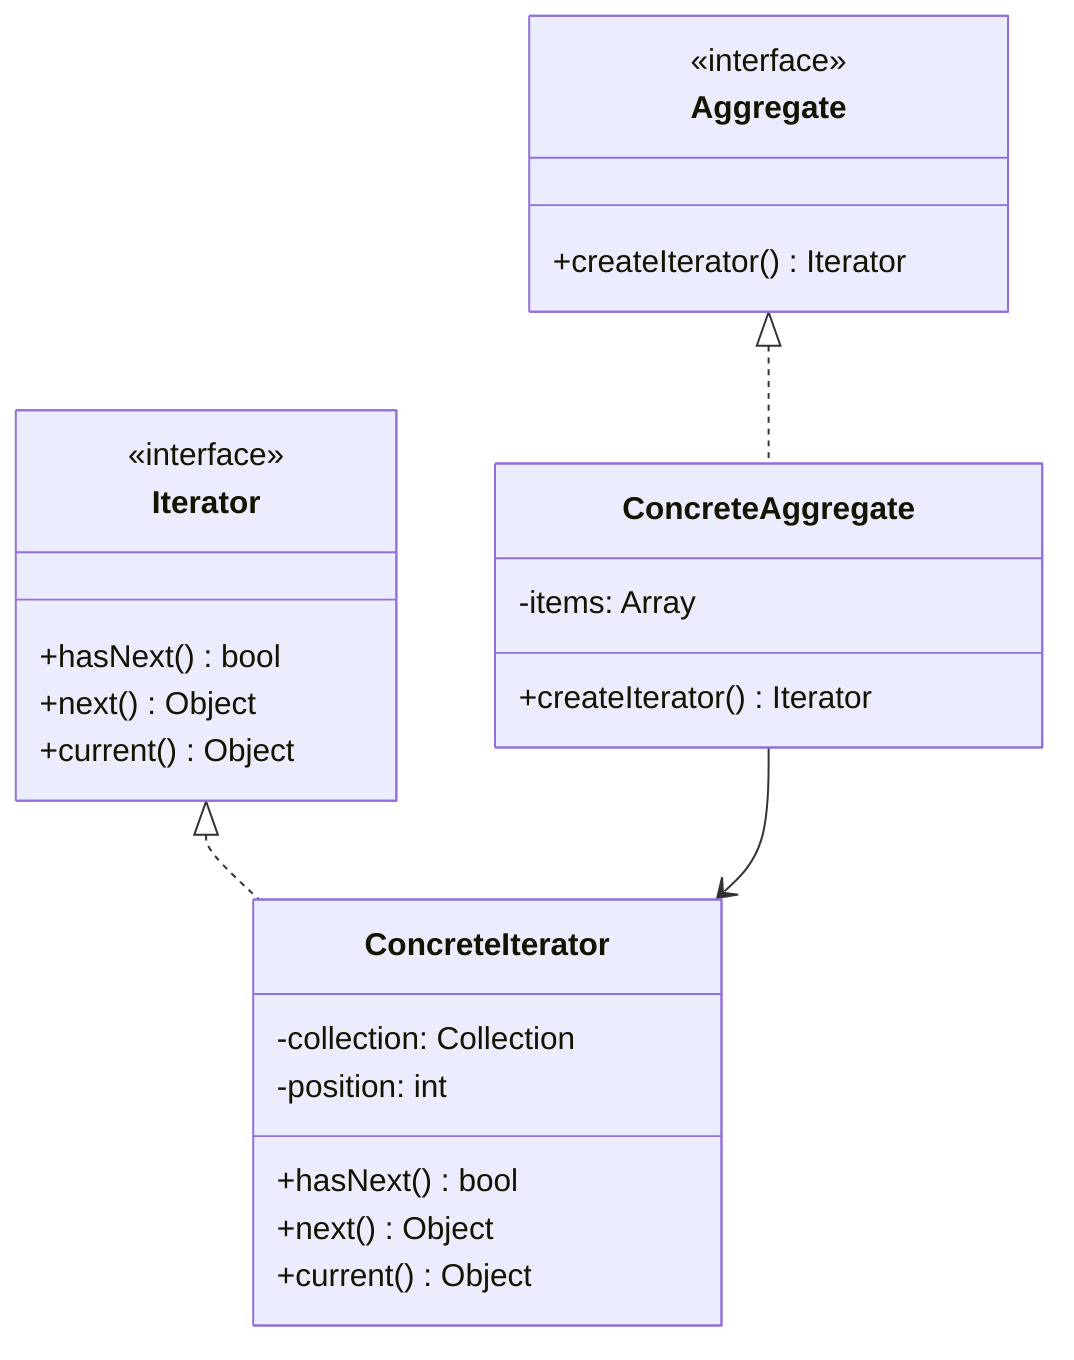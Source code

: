 classDiagram
    class Iterator {
        <<interface>>
        +hasNext() bool
        +next() Object
        +current() Object
    }
    class ConcreteIterator {
        -collection: Collection
        -position: int
        +hasNext() bool
        +next() Object
        +current() Object
    }
    class Aggregate {
        <<interface>>
        +createIterator() Iterator
    }
    class ConcreteAggregate {
        -items: Array
        +createIterator() Iterator
    }
    Iterator <|.. ConcreteIterator
    Aggregate <|.. ConcreteAggregate
    ConcreteAggregate --> ConcreteIterator